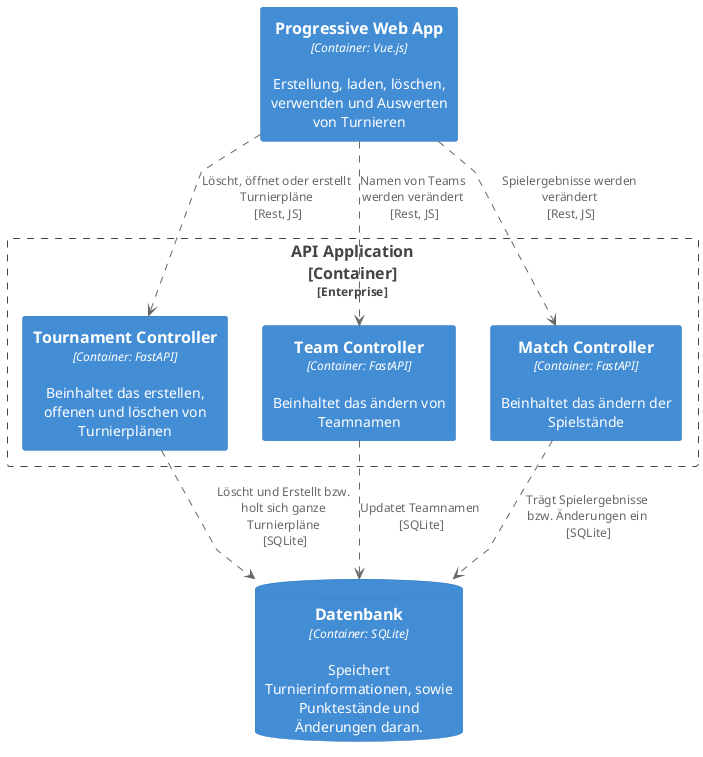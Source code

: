 @startuml
!include <c4/C4_Container.puml>  
!include <office/Users/user.puml>
!include <office/Users/mobile_user.puml>
SHOW_PERSON_OUTLINE()

hide stereotype
skinparam linetype polyline
skinparam ArrowStyle dashed
skinparam BoundaryFontStyle bold

Container(webApp, "Progressive Web App", "Container: Vue.js", "Erstellung, laden, löschen, verwenden und Auswerten von Turnieren")

Enterprise_Boundary(c0,"API Application \n [Container]") {
    Container(tournament_controller, "Tournament Controller", "Container: FastAPI", "Beinhaltet das erstellen, offenen und löschen von Turnierplänen")
    Container(team_controller, "Team Controller", "Container: FastAPI", "Beinhaltet das ändern von Teamnamen")
    Container(match_controller, "Match Controller", "Container: FastAPI", "Beinhaltet das ändern der Spielstände")    
}

ContainerDb(db, "Datenbank", "Container: SQLite", "Speichert Turnierinformationen, sowie Punktestände und Änderungen daran.")

webApp-->tournament_controller: Löscht, öffnet oder erstellt Turnierpläne \n [Rest, JS]
webApp-->team_controller: Namen von Teams werden verändert \n [Rest, JS]
webApp-->match_controller: Spielergebnisse werden verändert \n [Rest, JS]
tournament_controller-->db: Löscht und Erstellt bzw. holt sich ganze Turnierpläne \n [SQLite]
team_controller-->db: Updatet Teamnamen \n [SQLite]
match_controller-->db: Trägt Spielergebnisse bzw. Änderungen ein \n [SQLite]
@enduml